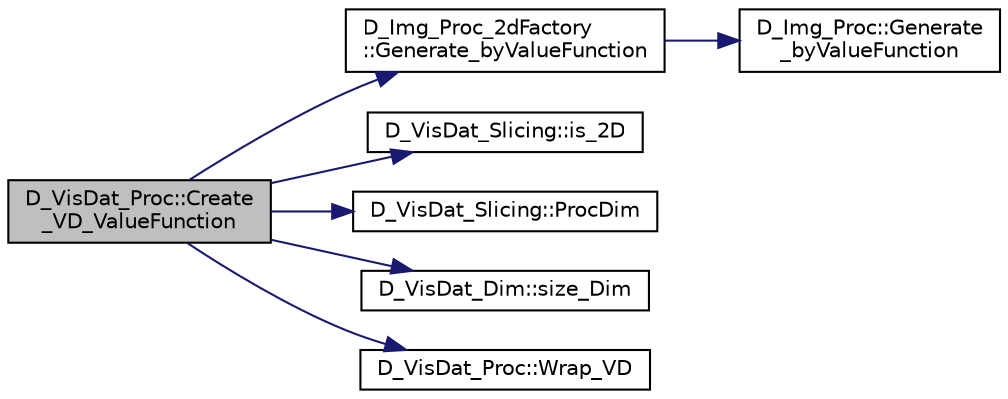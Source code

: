 digraph "D_VisDat_Proc::Create_VD_ValueFunction"
{
 // LATEX_PDF_SIZE
  edge [fontname="Helvetica",fontsize="10",labelfontname="Helvetica",labelfontsize="10"];
  node [fontname="Helvetica",fontsize="10",shape=record];
  rankdir="LR";
  Node1 [label="D_VisDat_Proc::Create\l_VD_ValueFunction",height=0.2,width=0.4,color="black", fillcolor="grey75", style="filled", fontcolor="black",tooltip=" "];
  Node1 -> Node2 [color="midnightblue",fontsize="10",style="solid"];
  Node2 [label="D_Img_Proc_2dFactory\l::Generate_byValueFunction",height=0.2,width=0.4,color="black", fillcolor="white", style="filled",URL="$class_d___img___proc__2d_factory.html#a09d1c07776f04dba2841536fbd97a343",tooltip=" "];
  Node2 -> Node3 [color="midnightblue",fontsize="10",style="solid"];
  Node3 [label="D_Img_Proc::Generate\l_byValueFunction",height=0.2,width=0.4,color="black", fillcolor="white", style="filled",URL="$class_d___img___proc.html#a9391d6726123f7947a3a5d99dc863fb7",tooltip=" "];
  Node1 -> Node4 [color="midnightblue",fontsize="10",style="solid"];
  Node4 [label="D_VisDat_Slicing::is_2D",height=0.2,width=0.4,color="black", fillcolor="white", style="filled",URL="$class_d___vis_dat___slicing.html#a6e5f7f2a4448f135c77a06e04f678974",tooltip=" "];
  Node1 -> Node5 [color="midnightblue",fontsize="10",style="solid"];
  Node5 [label="D_VisDat_Slicing::ProcDim",height=0.2,width=0.4,color="black", fillcolor="white", style="filled",URL="$class_d___vis_dat___slicing.html#a61efa043cf1e281c936ca5492a4fe582",tooltip=" "];
  Node1 -> Node6 [color="midnightblue",fontsize="10",style="solid"];
  Node6 [label="D_VisDat_Dim::size_Dim",height=0.2,width=0.4,color="black", fillcolor="white", style="filled",URL="$class_d___vis_dat___dim.html#af266339e1a363caf7d20a01997ceed9f",tooltip=" "];
  Node1 -> Node7 [color="midnightblue",fontsize="10",style="solid"];
  Node7 [label="D_VisDat_Proc::Wrap_VD",height=0.2,width=0.4,color="black", fillcolor="white", style="filled",URL="$class_d___vis_dat___proc.html#a08a25f3f05db4e112c651456fd1ae7e5",tooltip=" "];
}
